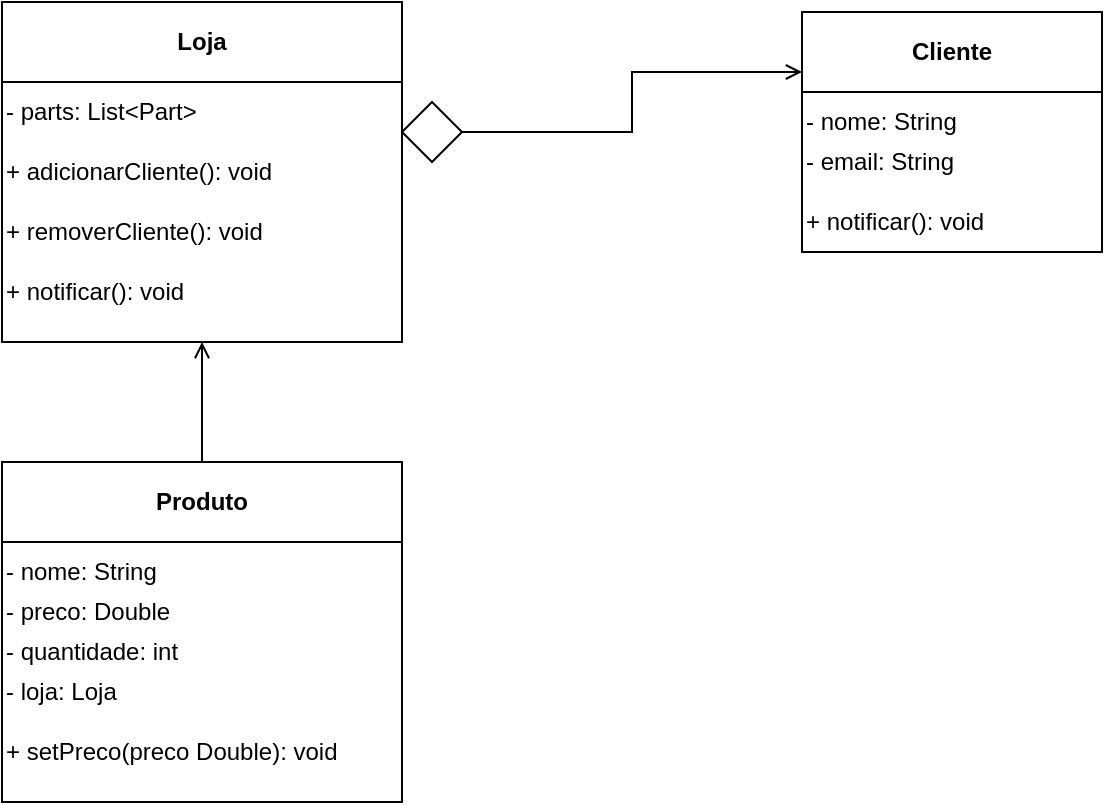 <mxfile version="24.5.4" type="github">
  <diagram name="Page-1" id="9Q-HjwNarTddlngFZKPI">
    <mxGraphModel dx="1434" dy="762" grid="1" gridSize="10" guides="1" tooltips="1" connect="1" arrows="1" fold="1" page="1" pageScale="1" pageWidth="850" pageHeight="1100" math="0" shadow="0">
      <root>
        <mxCell id="0" />
        <mxCell id="1" parent="0" />
        <mxCell id="kbZxGA6K30BJfTQQSOc3-2" value="&lt;div&gt;Cliente&lt;/div&gt;" style="swimlane;whiteSpace=wrap;html=1;startSize=40;" vertex="1" parent="1">
          <mxGeometry x="570" y="85" width="150" height="120" as="geometry" />
        </mxCell>
        <mxCell id="kbZxGA6K30BJfTQQSOc3-3" value="- nome: String" style="text;html=1;align=left;verticalAlign=middle;resizable=0;points=[];autosize=1;strokeColor=none;fillColor=none;" vertex="1" parent="kbZxGA6K30BJfTQQSOc3-2">
          <mxGeometry y="40" width="100" height="30" as="geometry" />
        </mxCell>
        <mxCell id="kbZxGA6K30BJfTQQSOc3-4" value="- email: String" style="text;html=1;align=left;verticalAlign=middle;resizable=0;points=[];autosize=1;strokeColor=none;fillColor=none;" vertex="1" parent="kbZxGA6K30BJfTQQSOc3-2">
          <mxGeometry y="60" width="100" height="30" as="geometry" />
        </mxCell>
        <mxCell id="kbZxGA6K30BJfTQQSOc3-5" value="+ notificar(): void" style="text;html=1;align=left;verticalAlign=middle;resizable=0;points=[];autosize=1;strokeColor=none;fillColor=none;" vertex="1" parent="kbZxGA6K30BJfTQQSOc3-2">
          <mxGeometry y="90" width="110" height="30" as="geometry" />
        </mxCell>
        <mxCell id="kbZxGA6K30BJfTQQSOc3-6" value="&lt;div&gt;Loja&lt;/div&gt;" style="swimlane;whiteSpace=wrap;html=1;startSize=40;align=center;" vertex="1" parent="1">
          <mxGeometry x="170" y="80" width="200" height="170" as="geometry" />
        </mxCell>
        <mxCell id="kbZxGA6K30BJfTQQSOc3-7" value="- parts: List&amp;lt;Part&amp;gt;" style="text;html=1;align=left;verticalAlign=middle;resizable=0;points=[];autosize=1;strokeColor=none;fillColor=none;" vertex="1" parent="kbZxGA6K30BJfTQQSOc3-6">
          <mxGeometry y="40" width="120" height="30" as="geometry" />
        </mxCell>
        <mxCell id="kbZxGA6K30BJfTQQSOc3-8" value="&lt;div&gt;+ adicionarCliente(): void&lt;/div&gt;" style="text;html=1;align=left;verticalAlign=middle;resizable=0;points=[];autosize=1;strokeColor=none;fillColor=none;" vertex="1" parent="kbZxGA6K30BJfTQQSOc3-6">
          <mxGeometry y="70" width="160" height="30" as="geometry" />
        </mxCell>
        <mxCell id="kbZxGA6K30BJfTQQSOc3-9" value="&lt;div&gt;+ removerCliente(): void&lt;/div&gt;" style="text;html=1;align=left;verticalAlign=middle;resizable=0;points=[];autosize=1;strokeColor=none;fillColor=none;" vertex="1" parent="kbZxGA6K30BJfTQQSOc3-6">
          <mxGeometry y="100" width="150" height="30" as="geometry" />
        </mxCell>
        <mxCell id="kbZxGA6K30BJfTQQSOc3-10" value="&lt;div&gt;+ notificar(): void&lt;/div&gt;" style="text;html=1;align=left;verticalAlign=middle;resizable=0;points=[];autosize=1;strokeColor=none;fillColor=none;" vertex="1" parent="kbZxGA6K30BJfTQQSOc3-6">
          <mxGeometry y="130" width="110" height="30" as="geometry" />
        </mxCell>
        <mxCell id="kbZxGA6K30BJfTQQSOc3-11" style="edgeStyle=orthogonalEdgeStyle;rounded=0;orthogonalLoop=1;jettySize=auto;html=1;entryX=0.5;entryY=1;entryDx=0;entryDy=0;endArrow=open;endFill=0;" edge="1" parent="1" source="kbZxGA6K30BJfTQQSOc3-12" target="kbZxGA6K30BJfTQQSOc3-6">
          <mxGeometry relative="1" as="geometry" />
        </mxCell>
        <mxCell id="kbZxGA6K30BJfTQQSOc3-12" value="Produto" style="swimlane;whiteSpace=wrap;html=1;startSize=40;" vertex="1" parent="1">
          <mxGeometry x="170" y="310" width="200" height="170" as="geometry" />
        </mxCell>
        <mxCell id="kbZxGA6K30BJfTQQSOc3-13" value="- nome: String" style="text;html=1;align=left;verticalAlign=middle;resizable=0;points=[];autosize=1;strokeColor=none;fillColor=none;" vertex="1" parent="kbZxGA6K30BJfTQQSOc3-12">
          <mxGeometry y="40" width="100" height="30" as="geometry" />
        </mxCell>
        <mxCell id="kbZxGA6K30BJfTQQSOc3-14" value="- preco: Double" style="text;html=1;align=left;verticalAlign=middle;resizable=0;points=[];autosize=1;strokeColor=none;fillColor=none;" vertex="1" parent="kbZxGA6K30BJfTQQSOc3-12">
          <mxGeometry y="60" width="110" height="30" as="geometry" />
        </mxCell>
        <mxCell id="kbZxGA6K30BJfTQQSOc3-15" value="- quantidade: int" style="text;html=1;align=left;verticalAlign=middle;resizable=0;points=[];autosize=1;strokeColor=none;fillColor=none;" vertex="1" parent="kbZxGA6K30BJfTQQSOc3-12">
          <mxGeometry y="80" width="110" height="30" as="geometry" />
        </mxCell>
        <mxCell id="kbZxGA6K30BJfTQQSOc3-16" value="- loja: Loja" style="text;html=1;align=left;verticalAlign=middle;resizable=0;points=[];autosize=1;strokeColor=none;fillColor=none;" vertex="1" parent="kbZxGA6K30BJfTQQSOc3-12">
          <mxGeometry y="100" width="80" height="30" as="geometry" />
        </mxCell>
        <mxCell id="kbZxGA6K30BJfTQQSOc3-17" value="+ setPreco(preco Double): void" style="text;html=1;align=left;verticalAlign=middle;resizable=0;points=[];autosize=1;strokeColor=none;fillColor=none;" vertex="1" parent="kbZxGA6K30BJfTQQSOc3-12">
          <mxGeometry y="130" width="190" height="30" as="geometry" />
        </mxCell>
        <mxCell id="kbZxGA6K30BJfTQQSOc3-20" value="" style="rhombus;whiteSpace=wrap;html=1;" vertex="1" parent="1">
          <mxGeometry x="370" y="130" width="30" height="30" as="geometry" />
        </mxCell>
        <mxCell id="kbZxGA6K30BJfTQQSOc3-21" style="edgeStyle=orthogonalEdgeStyle;rounded=0;orthogonalLoop=1;jettySize=auto;html=1;exitX=1;exitY=0.5;exitDx=0;exitDy=0;entryX=0;entryY=0.25;entryDx=0;entryDy=0;endArrow=open;endFill=0;" edge="1" parent="1" source="kbZxGA6K30BJfTQQSOc3-20" target="kbZxGA6K30BJfTQQSOc3-2">
          <mxGeometry relative="1" as="geometry">
            <mxPoint x="538.8" y="95.73" as="targetPoint" />
          </mxGeometry>
        </mxCell>
      </root>
    </mxGraphModel>
  </diagram>
</mxfile>

